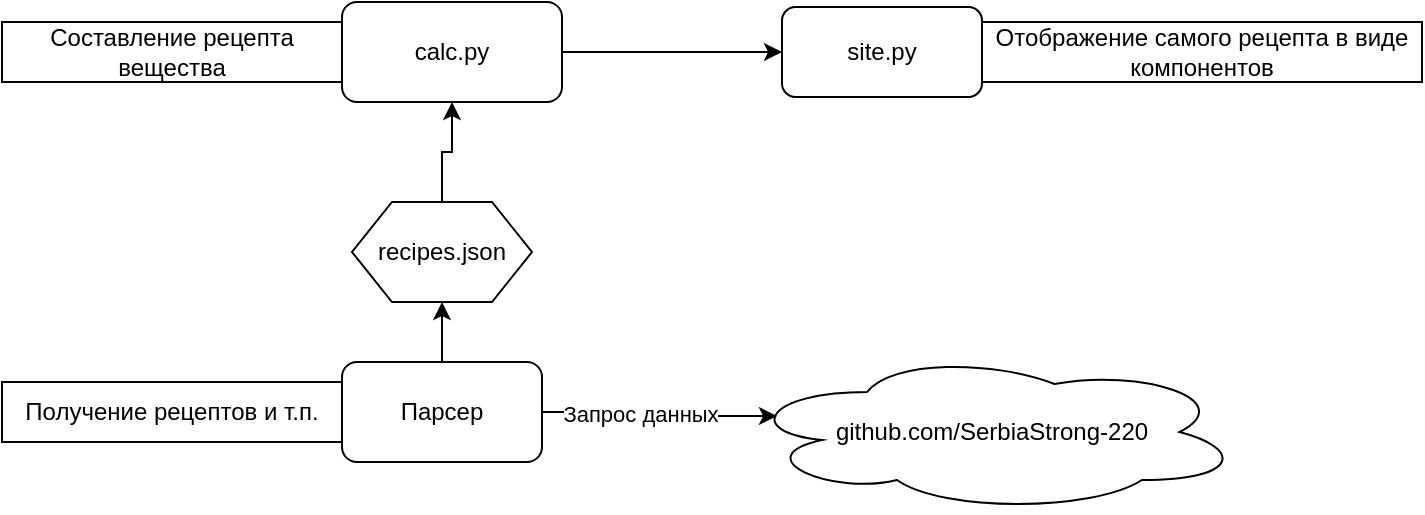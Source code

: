 <mxfile version="24.2.0" type="device">
  <diagram name="Page-1" id="Rpvc9EjizXgK4u0YfwZ1">
    <mxGraphModel dx="768" dy="414" grid="1" gridSize="10" guides="1" tooltips="1" connect="1" arrows="1" fold="1" page="1" pageScale="1" pageWidth="850" pageHeight="1100" math="0" shadow="0">
      <root>
        <mxCell id="0" />
        <mxCell id="1" parent="0" />
        <mxCell id="9GxXwJ9rFdMoL2Du00uo-6" style="edgeStyle=orthogonalEdgeStyle;rounded=0;orthogonalLoop=1;jettySize=auto;html=1;entryX=0.5;entryY=1;entryDx=0;entryDy=0;" edge="1" parent="1" source="9GxXwJ9rFdMoL2Du00uo-1" target="9GxXwJ9rFdMoL2Du00uo-5">
          <mxGeometry relative="1" as="geometry" />
        </mxCell>
        <mxCell id="9GxXwJ9rFdMoL2Du00uo-1" value="Парсер" style="rounded=1;whiteSpace=wrap;html=1;" vertex="1" parent="1">
          <mxGeometry x="170" y="420" width="100" height="50" as="geometry" />
        </mxCell>
        <mxCell id="9GxXwJ9rFdMoL2Du00uo-2" value="github.com/SerbiaStrong-220" style="ellipse;shape=cloud;whiteSpace=wrap;html=1;" vertex="1" parent="1">
          <mxGeometry x="370" y="415" width="250" height="80" as="geometry" />
        </mxCell>
        <mxCell id="9GxXwJ9rFdMoL2Du00uo-3" style="edgeStyle=orthogonalEdgeStyle;rounded=0;orthogonalLoop=1;jettySize=auto;html=1;entryX=0.07;entryY=0.4;entryDx=0;entryDy=0;entryPerimeter=0;" edge="1" parent="1" source="9GxXwJ9rFdMoL2Du00uo-1" target="9GxXwJ9rFdMoL2Du00uo-2">
          <mxGeometry relative="1" as="geometry" />
        </mxCell>
        <mxCell id="9GxXwJ9rFdMoL2Du00uo-4" value="Запрос данных" style="edgeLabel;html=1;align=center;verticalAlign=middle;resizable=0;points=[];" vertex="1" connectable="0" parent="9GxXwJ9rFdMoL2Du00uo-3">
          <mxGeometry x="-0.179" y="-1" relative="1" as="geometry">
            <mxPoint as="offset" />
          </mxGeometry>
        </mxCell>
        <mxCell id="9GxXwJ9rFdMoL2Du00uo-10" style="edgeStyle=orthogonalEdgeStyle;rounded=0;orthogonalLoop=1;jettySize=auto;html=1;entryX=0.5;entryY=1;entryDx=0;entryDy=0;" edge="1" parent="1" source="9GxXwJ9rFdMoL2Du00uo-5" target="9GxXwJ9rFdMoL2Du00uo-7">
          <mxGeometry relative="1" as="geometry" />
        </mxCell>
        <mxCell id="9GxXwJ9rFdMoL2Du00uo-5" value="recipes.json" style="shape=hexagon;perimeter=hexagonPerimeter2;whiteSpace=wrap;html=1;fixedSize=1;" vertex="1" parent="1">
          <mxGeometry x="175" y="340" width="90" height="50" as="geometry" />
        </mxCell>
        <mxCell id="9GxXwJ9rFdMoL2Du00uo-12" style="edgeStyle=orthogonalEdgeStyle;rounded=0;orthogonalLoop=1;jettySize=auto;html=1;entryX=0;entryY=0.5;entryDx=0;entryDy=0;" edge="1" parent="1" source="9GxXwJ9rFdMoL2Du00uo-7" target="9GxXwJ9rFdMoL2Du00uo-11">
          <mxGeometry relative="1" as="geometry" />
        </mxCell>
        <mxCell id="9GxXwJ9rFdMoL2Du00uo-7" value="calc.py" style="rounded=1;whiteSpace=wrap;html=1;" vertex="1" parent="1">
          <mxGeometry x="170" y="240" width="110" height="50" as="geometry" />
        </mxCell>
        <mxCell id="9GxXwJ9rFdMoL2Du00uo-8" value="Получение рецептов и т.п." style="rounded=0;whiteSpace=wrap;html=1;" vertex="1" parent="1">
          <mxGeometry y="430" width="170" height="30" as="geometry" />
        </mxCell>
        <mxCell id="9GxXwJ9rFdMoL2Du00uo-9" value="Составление рецепта вещества" style="rounded=0;whiteSpace=wrap;html=1;" vertex="1" parent="1">
          <mxGeometry y="250" width="170" height="30" as="geometry" />
        </mxCell>
        <mxCell id="9GxXwJ9rFdMoL2Du00uo-11" value="site.py" style="rounded=1;whiteSpace=wrap;html=1;" vertex="1" parent="1">
          <mxGeometry x="390" y="242.5" width="100" height="45" as="geometry" />
        </mxCell>
        <mxCell id="9GxXwJ9rFdMoL2Du00uo-13" value="Отображение самого рецепта в виде компонентов" style="rounded=0;whiteSpace=wrap;html=1;" vertex="1" parent="1">
          <mxGeometry x="490" y="250" width="220" height="30" as="geometry" />
        </mxCell>
      </root>
    </mxGraphModel>
  </diagram>
</mxfile>
